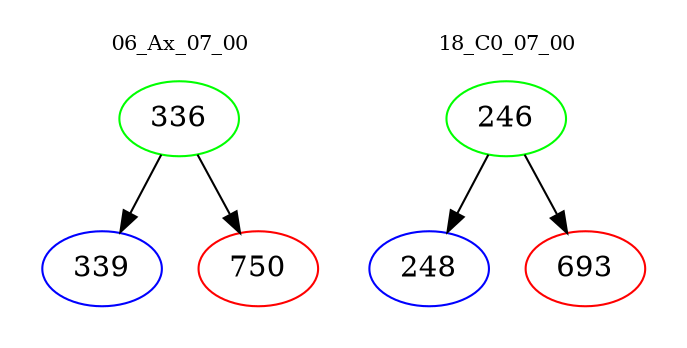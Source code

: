 digraph{
subgraph cluster_0 {
color = white
label = "06_Ax_07_00";
fontsize=10;
T0_336 [label="336", color="green"]
T0_336 -> T0_339 [color="black"]
T0_339 [label="339", color="blue"]
T0_336 -> T0_750 [color="black"]
T0_750 [label="750", color="red"]
}
subgraph cluster_1 {
color = white
label = "18_C0_07_00";
fontsize=10;
T1_246 [label="246", color="green"]
T1_246 -> T1_248 [color="black"]
T1_248 [label="248", color="blue"]
T1_246 -> T1_693 [color="black"]
T1_693 [label="693", color="red"]
}
}
